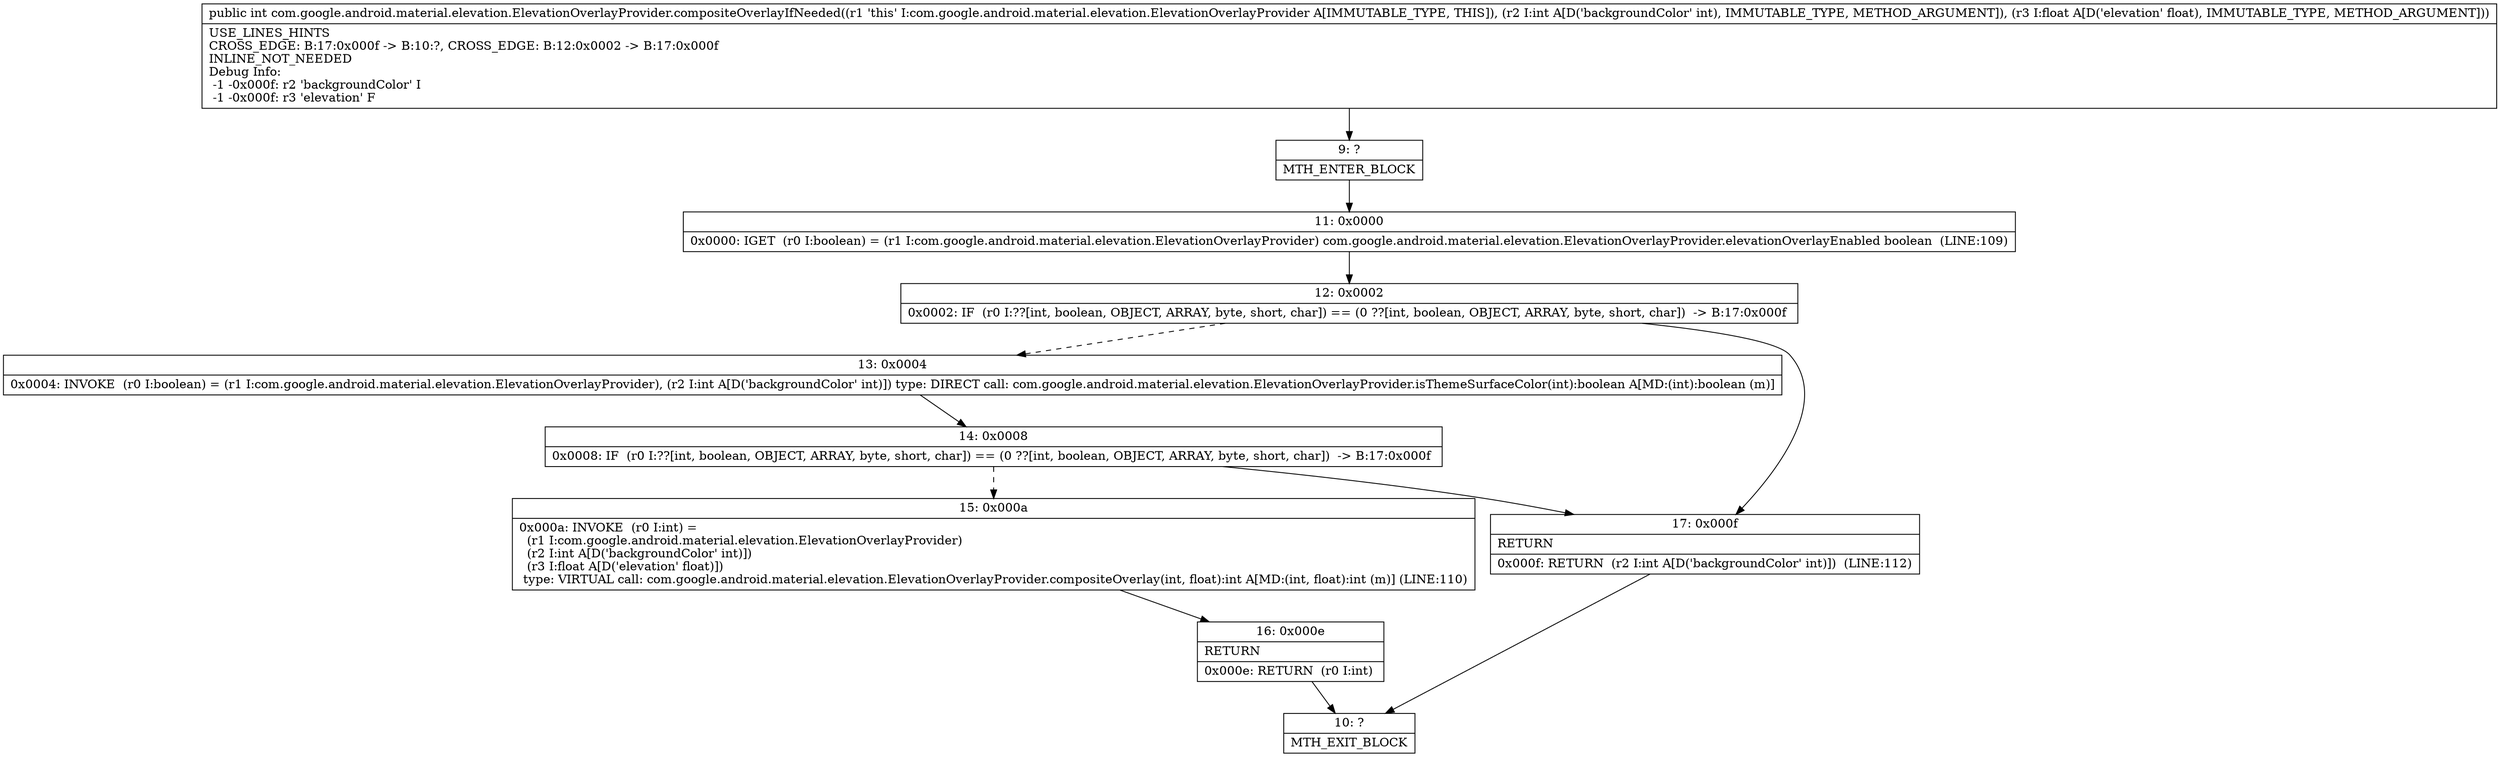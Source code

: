 digraph "CFG forcom.google.android.material.elevation.ElevationOverlayProvider.compositeOverlayIfNeeded(IF)I" {
Node_9 [shape=record,label="{9\:\ ?|MTH_ENTER_BLOCK\l}"];
Node_11 [shape=record,label="{11\:\ 0x0000|0x0000: IGET  (r0 I:boolean) = (r1 I:com.google.android.material.elevation.ElevationOverlayProvider) com.google.android.material.elevation.ElevationOverlayProvider.elevationOverlayEnabled boolean  (LINE:109)\l}"];
Node_12 [shape=record,label="{12\:\ 0x0002|0x0002: IF  (r0 I:??[int, boolean, OBJECT, ARRAY, byte, short, char]) == (0 ??[int, boolean, OBJECT, ARRAY, byte, short, char])  \-\> B:17:0x000f \l}"];
Node_13 [shape=record,label="{13\:\ 0x0004|0x0004: INVOKE  (r0 I:boolean) = (r1 I:com.google.android.material.elevation.ElevationOverlayProvider), (r2 I:int A[D('backgroundColor' int)]) type: DIRECT call: com.google.android.material.elevation.ElevationOverlayProvider.isThemeSurfaceColor(int):boolean A[MD:(int):boolean (m)]\l}"];
Node_14 [shape=record,label="{14\:\ 0x0008|0x0008: IF  (r0 I:??[int, boolean, OBJECT, ARRAY, byte, short, char]) == (0 ??[int, boolean, OBJECT, ARRAY, byte, short, char])  \-\> B:17:0x000f \l}"];
Node_15 [shape=record,label="{15\:\ 0x000a|0x000a: INVOKE  (r0 I:int) = \l  (r1 I:com.google.android.material.elevation.ElevationOverlayProvider)\l  (r2 I:int A[D('backgroundColor' int)])\l  (r3 I:float A[D('elevation' float)])\l type: VIRTUAL call: com.google.android.material.elevation.ElevationOverlayProvider.compositeOverlay(int, float):int A[MD:(int, float):int (m)] (LINE:110)\l}"];
Node_16 [shape=record,label="{16\:\ 0x000e|RETURN\l|0x000e: RETURN  (r0 I:int) \l}"];
Node_10 [shape=record,label="{10\:\ ?|MTH_EXIT_BLOCK\l}"];
Node_17 [shape=record,label="{17\:\ 0x000f|RETURN\l|0x000f: RETURN  (r2 I:int A[D('backgroundColor' int)])  (LINE:112)\l}"];
MethodNode[shape=record,label="{public int com.google.android.material.elevation.ElevationOverlayProvider.compositeOverlayIfNeeded((r1 'this' I:com.google.android.material.elevation.ElevationOverlayProvider A[IMMUTABLE_TYPE, THIS]), (r2 I:int A[D('backgroundColor' int), IMMUTABLE_TYPE, METHOD_ARGUMENT]), (r3 I:float A[D('elevation' float), IMMUTABLE_TYPE, METHOD_ARGUMENT]))  | USE_LINES_HINTS\lCROSS_EDGE: B:17:0x000f \-\> B:10:?, CROSS_EDGE: B:12:0x0002 \-\> B:17:0x000f\lINLINE_NOT_NEEDED\lDebug Info:\l  \-1 \-0x000f: r2 'backgroundColor' I\l  \-1 \-0x000f: r3 'elevation' F\l}"];
MethodNode -> Node_9;Node_9 -> Node_11;
Node_11 -> Node_12;
Node_12 -> Node_13[style=dashed];
Node_12 -> Node_17;
Node_13 -> Node_14;
Node_14 -> Node_15[style=dashed];
Node_14 -> Node_17;
Node_15 -> Node_16;
Node_16 -> Node_10;
Node_17 -> Node_10;
}

